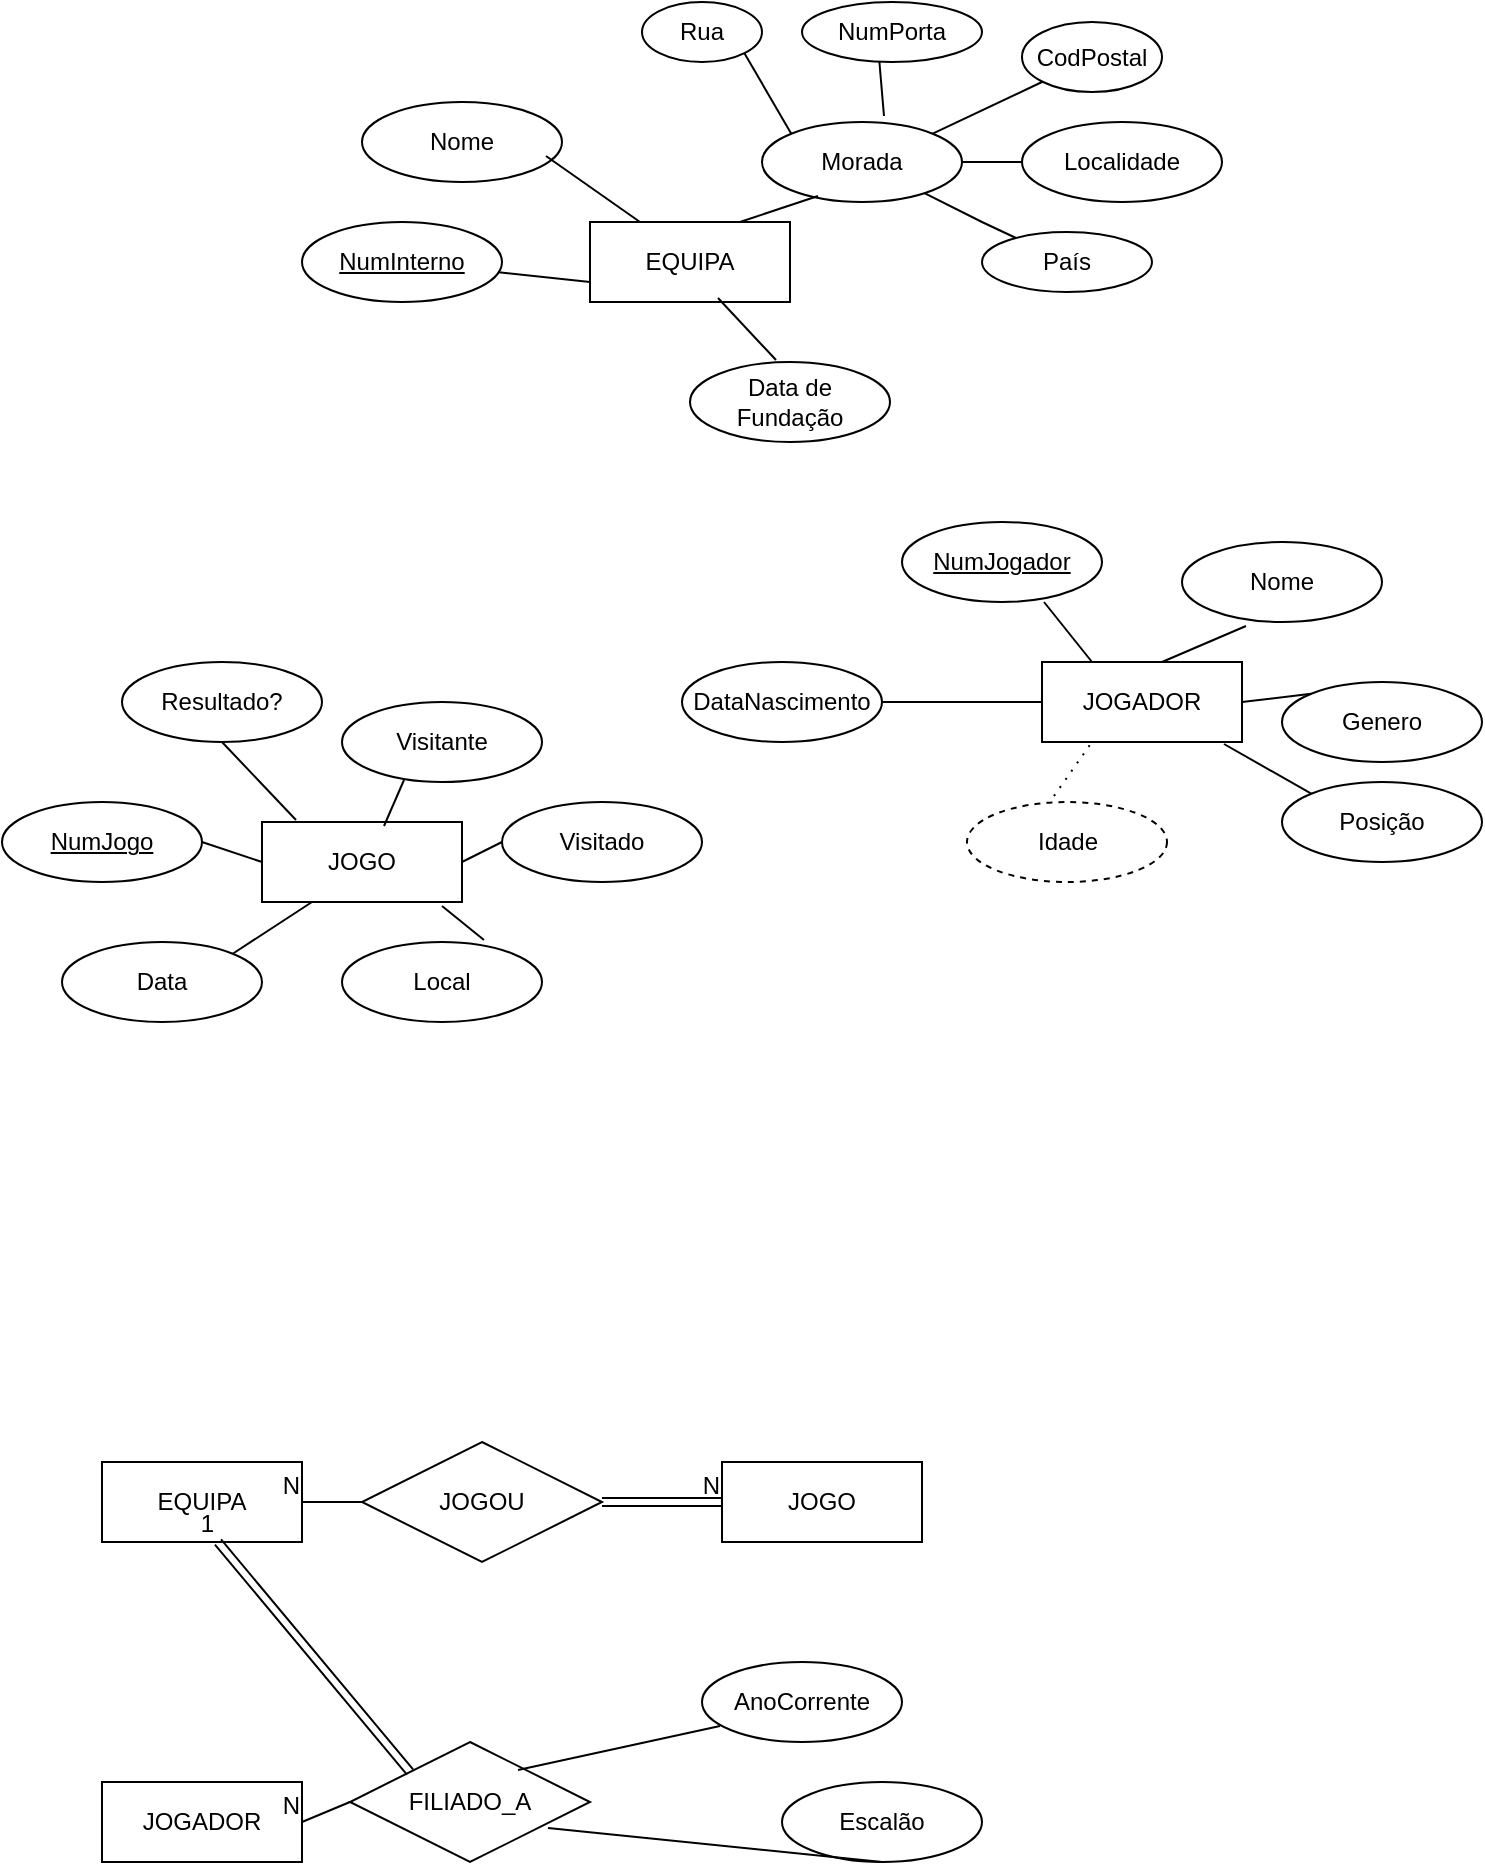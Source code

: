 <mxfile version="24.7.16">
  <diagram name="Página-1" id="2AHKprRBmcTrW26LaSa3">
    <mxGraphModel dx="1434" dy="772" grid="1" gridSize="10" guides="1" tooltips="1" connect="1" arrows="1" fold="1" page="1" pageScale="1" pageWidth="827" pageHeight="1169" math="0" shadow="0">
      <root>
        <mxCell id="0" />
        <mxCell id="1" parent="0" />
        <mxCell id="DbjTEnPl-hI4p3riro60-2" value="EQUIPA" style="whiteSpace=wrap;html=1;align=center;" parent="1" vertex="1">
          <mxGeometry x="314" y="150" width="100" height="40" as="geometry" />
        </mxCell>
        <mxCell id="DbjTEnPl-hI4p3riro60-3" value="Rua" style="ellipse;whiteSpace=wrap;html=1;align=center;" parent="1" vertex="1">
          <mxGeometry x="340" y="40" width="60" height="30" as="geometry" />
        </mxCell>
        <mxCell id="DbjTEnPl-hI4p3riro60-4" value="Nome" style="ellipse;whiteSpace=wrap;html=1;align=center;" parent="1" vertex="1">
          <mxGeometry x="200" y="90" width="100" height="40" as="geometry" />
        </mxCell>
        <mxCell id="DbjTEnPl-hI4p3riro60-5" value="NumPorta" style="ellipse;whiteSpace=wrap;html=1;align=center;" parent="1" vertex="1">
          <mxGeometry x="420" y="40" width="90" height="30" as="geometry" />
        </mxCell>
        <mxCell id="DbjTEnPl-hI4p3riro60-6" value="Morada" style="ellipse;whiteSpace=wrap;html=1;align=center;" parent="1" vertex="1">
          <mxGeometry x="400" y="100" width="100" height="40" as="geometry" />
        </mxCell>
        <mxCell id="DbjTEnPl-hI4p3riro60-7" value="" style="endArrow=none;html=1;rounded=0;exitX=0.75;exitY=0;exitDx=0;exitDy=0;entryX=0.28;entryY=0.925;entryDx=0;entryDy=0;entryPerimeter=0;" parent="1" source="DbjTEnPl-hI4p3riro60-2" target="DbjTEnPl-hI4p3riro60-6" edge="1">
          <mxGeometry relative="1" as="geometry">
            <mxPoint x="330" y="190" as="sourcePoint" />
            <mxPoint x="490" y="190" as="targetPoint" />
          </mxGeometry>
        </mxCell>
        <mxCell id="DbjTEnPl-hI4p3riro60-8" value="" style="endArrow=none;html=1;rounded=0;exitX=1;exitY=1;exitDx=0;exitDy=0;entryX=0;entryY=0;entryDx=0;entryDy=0;" parent="1" source="DbjTEnPl-hI4p3riro60-3" target="DbjTEnPl-hI4p3riro60-6" edge="1">
          <mxGeometry relative="1" as="geometry">
            <mxPoint x="381" y="113" as="sourcePoint" />
            <mxPoint x="420" y="100" as="targetPoint" />
          </mxGeometry>
        </mxCell>
        <mxCell id="DbjTEnPl-hI4p3riro60-9" value="" style="endArrow=none;html=1;rounded=0;exitX=0.61;exitY=-0.075;exitDx=0;exitDy=0;entryX=0.43;entryY=1;entryDx=0;entryDy=0;entryPerimeter=0;exitPerimeter=0;" parent="1" source="DbjTEnPl-hI4p3riro60-6" target="DbjTEnPl-hI4p3riro60-5" edge="1">
          <mxGeometry relative="1" as="geometry">
            <mxPoint x="481" y="100" as="sourcePoint" />
            <mxPoint x="520" y="87" as="targetPoint" />
          </mxGeometry>
        </mxCell>
        <mxCell id="DbjTEnPl-hI4p3riro60-10" value="" style="endArrow=none;html=1;rounded=0;exitX=0;exitY=0.75;exitDx=0;exitDy=0;" parent="1" source="DbjTEnPl-hI4p3riro60-2" target="DbjTEnPl-hI4p3riro60-12" edge="1">
          <mxGeometry relative="1" as="geometry">
            <mxPoint x="370" y="250" as="sourcePoint" />
            <mxPoint x="394" y="290" as="targetPoint" />
          </mxGeometry>
        </mxCell>
        <mxCell id="DbjTEnPl-hI4p3riro60-11" value="" style="endArrow=none;html=1;rounded=0;exitX=0.92;exitY=0.675;exitDx=0;exitDy=0;entryX=0.25;entryY=0;entryDx=0;entryDy=0;exitPerimeter=0;" parent="1" source="DbjTEnPl-hI4p3riro60-4" target="DbjTEnPl-hI4p3riro60-2" edge="1">
          <mxGeometry relative="1" as="geometry">
            <mxPoint x="330" y="100" as="sourcePoint" />
            <mxPoint x="354" y="140" as="targetPoint" />
          </mxGeometry>
        </mxCell>
        <mxCell id="DbjTEnPl-hI4p3riro60-12" value="NumInterno" style="ellipse;whiteSpace=wrap;html=1;align=center;fontStyle=4;" parent="1" vertex="1">
          <mxGeometry x="170" y="150" width="100" height="40" as="geometry" />
        </mxCell>
        <mxCell id="DbjTEnPl-hI4p3riro60-14" value="Localidade" style="ellipse;whiteSpace=wrap;html=1;align=center;" parent="1" vertex="1">
          <mxGeometry x="530" y="100" width="100" height="40" as="geometry" />
        </mxCell>
        <mxCell id="DbjTEnPl-hI4p3riro60-15" value="CodPostal" style="ellipse;whiteSpace=wrap;html=1;align=center;" parent="1" vertex="1">
          <mxGeometry x="530" y="50" width="70" height="35" as="geometry" />
        </mxCell>
        <mxCell id="DbjTEnPl-hI4p3riro60-16" value="País" style="ellipse;whiteSpace=wrap;html=1;align=center;" parent="1" vertex="1">
          <mxGeometry x="510" y="155" width="85" height="30" as="geometry" />
        </mxCell>
        <mxCell id="DbjTEnPl-hI4p3riro60-17" value="Data de Fundação" style="ellipse;whiteSpace=wrap;html=1;align=center;" parent="1" vertex="1">
          <mxGeometry x="364" y="220" width="100" height="40" as="geometry" />
        </mxCell>
        <mxCell id="DbjTEnPl-hI4p3riro60-18" value="" style="endArrow=none;html=1;rounded=0;" parent="1" source="DbjTEnPl-hI4p3riro60-6" target="DbjTEnPl-hI4p3riro60-16" edge="1">
          <mxGeometry relative="1" as="geometry">
            <mxPoint x="470" y="210" as="sourcePoint" />
            <mxPoint x="517" y="243" as="targetPoint" />
            <Array as="points">
              <mxPoint x="510" y="150" />
            </Array>
          </mxGeometry>
        </mxCell>
        <mxCell id="DbjTEnPl-hI4p3riro60-19" value="" style="endArrow=none;html=1;rounded=0;entryX=0.43;entryY=-0.025;entryDx=0;entryDy=0;exitX=0.64;exitY=0.95;exitDx=0;exitDy=0;exitPerimeter=0;entryPerimeter=0;" parent="1" source="DbjTEnPl-hI4p3riro60-2" target="DbjTEnPl-hI4p3riro60-17" edge="1">
          <mxGeometry relative="1" as="geometry">
            <mxPoint x="390" y="200" as="sourcePoint" />
            <mxPoint x="437" y="233" as="targetPoint" />
          </mxGeometry>
        </mxCell>
        <mxCell id="DbjTEnPl-hI4p3riro60-20" value="" style="endArrow=none;html=1;rounded=0;entryX=0;entryY=0.5;entryDx=0;entryDy=0;exitX=1;exitY=0.5;exitDx=0;exitDy=0;" parent="1" source="DbjTEnPl-hI4p3riro60-6" target="DbjTEnPl-hI4p3riro60-14" edge="1">
          <mxGeometry relative="1" as="geometry">
            <mxPoint x="500" y="120" as="sourcePoint" />
            <mxPoint x="546" y="150" as="targetPoint" />
          </mxGeometry>
        </mxCell>
        <mxCell id="DbjTEnPl-hI4p3riro60-21" value="" style="endArrow=none;html=1;rounded=0;exitX=1;exitY=0;exitDx=0;exitDy=0;entryX=0;entryY=1;entryDx=0;entryDy=0;" parent="1" source="DbjTEnPl-hI4p3riro60-6" target="DbjTEnPl-hI4p3riro60-15" edge="1">
          <mxGeometry relative="1" as="geometry">
            <mxPoint x="500" y="90" as="sourcePoint" />
            <mxPoint x="546" y="112" as="targetPoint" />
            <Array as="points" />
          </mxGeometry>
        </mxCell>
        <mxCell id="DbjTEnPl-hI4p3riro60-22" value="JOGADOR" style="whiteSpace=wrap;html=1;align=center;" parent="1" vertex="1">
          <mxGeometry x="540" y="370" width="100" height="40" as="geometry" />
        </mxCell>
        <mxCell id="DbjTEnPl-hI4p3riro60-23" value="DataNascimento" style="ellipse;whiteSpace=wrap;html=1;align=center;" parent="1" vertex="1">
          <mxGeometry x="360" y="370" width="100" height="40" as="geometry" />
        </mxCell>
        <mxCell id="DbjTEnPl-hI4p3riro60-26" value="Genero" style="ellipse;whiteSpace=wrap;html=1;align=center;" parent="1" vertex="1">
          <mxGeometry x="660" y="380" width="100" height="40" as="geometry" />
        </mxCell>
        <mxCell id="DbjTEnPl-hI4p3riro60-27" value="Nome" style="ellipse;whiteSpace=wrap;html=1;align=center;" parent="1" vertex="1">
          <mxGeometry x="610" y="310" width="100" height="40" as="geometry" />
        </mxCell>
        <mxCell id="DbjTEnPl-hI4p3riro60-28" value="NumJogador" style="ellipse;whiteSpace=wrap;html=1;align=center;fontStyle=4;" parent="1" vertex="1">
          <mxGeometry x="470" y="300" width="100" height="40" as="geometry" />
        </mxCell>
        <mxCell id="DbjTEnPl-hI4p3riro60-29" style="edgeStyle=orthogonalEdgeStyle;rounded=0;orthogonalLoop=1;jettySize=auto;html=1;exitX=0.5;exitY=1;exitDx=0;exitDy=0;" parent="1" source="DbjTEnPl-hI4p3riro60-26" target="DbjTEnPl-hI4p3riro60-26" edge="1">
          <mxGeometry relative="1" as="geometry" />
        </mxCell>
        <mxCell id="DbjTEnPl-hI4p3riro60-30" value="Posição" style="ellipse;whiteSpace=wrap;html=1;align=center;" parent="1" vertex="1">
          <mxGeometry x="660" y="430" width="100" height="40" as="geometry" />
        </mxCell>
        <mxCell id="DbjTEnPl-hI4p3riro60-31" value="Idade" style="ellipse;whiteSpace=wrap;html=1;align=center;dashed=1;" parent="1" vertex="1">
          <mxGeometry x="502.5" y="440" width="100" height="40" as="geometry" />
        </mxCell>
        <mxCell id="DbjTEnPl-hI4p3riro60-33" value="" style="endArrow=none;html=1;rounded=0;entryX=0;entryY=0.5;entryDx=0;entryDy=0;exitX=1;exitY=0.5;exitDx=0;exitDy=0;" parent="1" source="DbjTEnPl-hI4p3riro60-23" target="DbjTEnPl-hI4p3riro60-22" edge="1">
          <mxGeometry relative="1" as="geometry">
            <mxPoint x="490" y="390" as="sourcePoint" />
            <mxPoint x="490" y="390" as="targetPoint" />
          </mxGeometry>
        </mxCell>
        <mxCell id="DbjTEnPl-hI4p3riro60-34" value="" style="endArrow=none;html=1;rounded=0;entryX=0.71;entryY=1;entryDx=0;entryDy=0;exitX=0.25;exitY=0;exitDx=0;exitDy=0;entryPerimeter=0;" parent="1" source="DbjTEnPl-hI4p3riro60-22" target="DbjTEnPl-hI4p3riro60-28" edge="1">
          <mxGeometry relative="1" as="geometry">
            <mxPoint x="470" y="400" as="sourcePoint" />
            <mxPoint x="550" y="400" as="targetPoint" />
          </mxGeometry>
        </mxCell>
        <mxCell id="DbjTEnPl-hI4p3riro60-35" value="" style="endArrow=none;html=1;rounded=0;entryX=0.32;entryY=1.05;entryDx=0;entryDy=0;exitX=0.6;exitY=0;exitDx=0;exitDy=0;exitPerimeter=0;entryPerimeter=0;" parent="1" source="DbjTEnPl-hI4p3riro60-22" target="DbjTEnPl-hI4p3riro60-27" edge="1">
          <mxGeometry relative="1" as="geometry">
            <mxPoint x="610" y="350" as="sourcePoint" />
            <mxPoint x="690" y="350" as="targetPoint" />
          </mxGeometry>
        </mxCell>
        <mxCell id="DbjTEnPl-hI4p3riro60-36" value="" style="endArrow=none;html=1;rounded=0;entryX=0.25;entryY=1;entryDx=0;entryDy=0;exitX=0.435;exitY=-0.075;exitDx=0;exitDy=0;exitPerimeter=0;dashed=1;dashPattern=1 4;" parent="1" source="DbjTEnPl-hI4p3riro60-31" target="DbjTEnPl-hI4p3riro60-22" edge="1">
          <mxGeometry relative="1" as="geometry">
            <mxPoint x="490" y="420" as="sourcePoint" />
            <mxPoint x="570" y="420" as="targetPoint" />
          </mxGeometry>
        </mxCell>
        <mxCell id="DbjTEnPl-hI4p3riro60-37" value="" style="endArrow=none;html=1;rounded=0;entryX=0;entryY=0;entryDx=0;entryDy=0;exitX=1;exitY=0.5;exitDx=0;exitDy=0;" parent="1" source="DbjTEnPl-hI4p3riro60-22" target="DbjTEnPl-hI4p3riro60-26" edge="1">
          <mxGeometry relative="1" as="geometry">
            <mxPoint x="640" y="380" as="sourcePoint" />
            <mxPoint x="652" y="362" as="targetPoint" />
          </mxGeometry>
        </mxCell>
        <mxCell id="DbjTEnPl-hI4p3riro60-38" value="" style="endArrow=none;html=1;rounded=0;entryX=0;entryY=0;entryDx=0;entryDy=0;exitX=0.91;exitY=1.025;exitDx=0;exitDy=0;exitPerimeter=0;" parent="1" source="DbjTEnPl-hI4p3riro60-22" target="DbjTEnPl-hI4p3riro60-30" edge="1">
          <mxGeometry relative="1" as="geometry">
            <mxPoint x="650" y="400" as="sourcePoint" />
            <mxPoint x="685" y="396" as="targetPoint" />
          </mxGeometry>
        </mxCell>
        <mxCell id="DbjTEnPl-hI4p3riro60-39" value="JOGO" style="whiteSpace=wrap;html=1;align=center;" parent="1" vertex="1">
          <mxGeometry x="150" y="450" width="100" height="40" as="geometry" />
        </mxCell>
        <mxCell id="DbjTEnPl-hI4p3riro60-40" value="Resultado?" style="ellipse;whiteSpace=wrap;html=1;align=center;" parent="1" vertex="1">
          <mxGeometry x="80" y="370" width="100" height="40" as="geometry" />
        </mxCell>
        <mxCell id="DbjTEnPl-hI4p3riro60-41" value="Visitante" style="ellipse;whiteSpace=wrap;html=1;align=center;" parent="1" vertex="1">
          <mxGeometry x="190" y="390" width="100" height="40" as="geometry" />
        </mxCell>
        <mxCell id="DbjTEnPl-hI4p3riro60-42" value="Visitado" style="ellipse;whiteSpace=wrap;html=1;align=center;" parent="1" vertex="1">
          <mxGeometry x="270" y="440" width="100" height="40" as="geometry" />
        </mxCell>
        <mxCell id="DbjTEnPl-hI4p3riro60-43" value="Local" style="ellipse;whiteSpace=wrap;html=1;align=center;" parent="1" vertex="1">
          <mxGeometry x="190" y="510" width="100" height="40" as="geometry" />
        </mxCell>
        <mxCell id="DbjTEnPl-hI4p3riro60-44" value="Data" style="ellipse;whiteSpace=wrap;html=1;align=center;" parent="1" vertex="1">
          <mxGeometry x="50" y="510" width="100" height="40" as="geometry" />
        </mxCell>
        <mxCell id="DbjTEnPl-hI4p3riro60-45" value="NumJogo" style="ellipse;whiteSpace=wrap;html=1;align=center;fontStyle=4;" parent="1" vertex="1">
          <mxGeometry x="20" y="440" width="100" height="40" as="geometry" />
        </mxCell>
        <mxCell id="DbjTEnPl-hI4p3riro60-46" value="" style="endArrow=none;html=1;rounded=0;exitX=0.31;exitY=0.975;exitDx=0;exitDy=0;exitPerimeter=0;entryX=0.61;entryY=0.05;entryDx=0;entryDy=0;entryPerimeter=0;" parent="1" source="DbjTEnPl-hI4p3riro60-41" target="DbjTEnPl-hI4p3riro60-39" edge="1">
          <mxGeometry relative="1" as="geometry">
            <mxPoint x="330" y="390" as="sourcePoint" />
            <mxPoint x="490" y="390" as="targetPoint" />
          </mxGeometry>
        </mxCell>
        <mxCell id="DbjTEnPl-hI4p3riro60-47" value="" style="endArrow=none;html=1;rounded=0;exitX=0;exitY=0.5;exitDx=0;exitDy=0;entryX=1;entryY=0.5;entryDx=0;entryDy=0;" parent="1" source="DbjTEnPl-hI4p3riro60-42" target="DbjTEnPl-hI4p3riro60-39" edge="1">
          <mxGeometry relative="1" as="geometry">
            <mxPoint x="231" y="439" as="sourcePoint" />
            <mxPoint x="221" y="462" as="targetPoint" />
          </mxGeometry>
        </mxCell>
        <mxCell id="DbjTEnPl-hI4p3riro60-48" value="" style="endArrow=none;html=1;rounded=0;exitX=0.71;exitY=-0.025;exitDx=0;exitDy=0;entryX=0.9;entryY=1.05;entryDx=0;entryDy=0;exitPerimeter=0;entryPerimeter=0;" parent="1" source="DbjTEnPl-hI4p3riro60-43" target="DbjTEnPl-hI4p3riro60-39" edge="1">
          <mxGeometry relative="1" as="geometry">
            <mxPoint x="280" y="470" as="sourcePoint" />
            <mxPoint x="260" y="480" as="targetPoint" />
          </mxGeometry>
        </mxCell>
        <mxCell id="DbjTEnPl-hI4p3riro60-49" value="" style="endArrow=none;html=1;rounded=0;exitX=0.25;exitY=1;exitDx=0;exitDy=0;entryX=1;entryY=0;entryDx=0;entryDy=0;" parent="1" source="DbjTEnPl-hI4p3riro60-39" target="DbjTEnPl-hI4p3riro60-44" edge="1">
          <mxGeometry relative="1" as="geometry">
            <mxPoint x="290" y="480" as="sourcePoint" />
            <mxPoint x="270" y="490" as="targetPoint" />
          </mxGeometry>
        </mxCell>
        <mxCell id="DbjTEnPl-hI4p3riro60-50" value="" style="endArrow=none;html=1;rounded=0;exitX=0.5;exitY=1;exitDx=0;exitDy=0;entryX=0.17;entryY=-0.025;entryDx=0;entryDy=0;entryPerimeter=0;" parent="1" source="DbjTEnPl-hI4p3riro60-40" target="DbjTEnPl-hI4p3riro60-39" edge="1">
          <mxGeometry relative="1" as="geometry">
            <mxPoint x="300" y="490" as="sourcePoint" />
            <mxPoint x="280" y="500" as="targetPoint" />
          </mxGeometry>
        </mxCell>
        <mxCell id="DbjTEnPl-hI4p3riro60-51" value="" style="endArrow=none;html=1;rounded=0;exitX=0;exitY=0.5;exitDx=0;exitDy=0;entryX=1;entryY=0.5;entryDx=0;entryDy=0;" parent="1" source="DbjTEnPl-hI4p3riro60-39" target="DbjTEnPl-hI4p3riro60-45" edge="1">
          <mxGeometry relative="1" as="geometry">
            <mxPoint x="310" y="500" as="sourcePoint" />
            <mxPoint x="290" y="510" as="targetPoint" />
          </mxGeometry>
        </mxCell>
        <mxCell id="DbjTEnPl-hI4p3riro60-53" value="JOGOU" style="shape=rhombus;perimeter=rhombusPerimeter;whiteSpace=wrap;html=1;align=center;" parent="1" vertex="1">
          <mxGeometry x="200" y="760" width="120" height="60" as="geometry" />
        </mxCell>
        <mxCell id="DbjTEnPl-hI4p3riro60-54" value="EQUIPA" style="whiteSpace=wrap;html=1;align=center;" parent="1" vertex="1">
          <mxGeometry x="70" y="770" width="100" height="40" as="geometry" />
        </mxCell>
        <mxCell id="DbjTEnPl-hI4p3riro60-55" value="JOGO" style="whiteSpace=wrap;html=1;align=center;" parent="1" vertex="1">
          <mxGeometry x="380" y="770" width="100" height="40" as="geometry" />
        </mxCell>
        <mxCell id="DbjTEnPl-hI4p3riro60-73" value="FILIADO_A" style="shape=rhombus;perimeter=rhombusPerimeter;whiteSpace=wrap;html=1;align=center;" parent="1" vertex="1">
          <mxGeometry x="194" y="910" width="120" height="60" as="geometry" />
        </mxCell>
        <mxCell id="DbjTEnPl-hI4p3riro60-74" value="JOGADOR" style="whiteSpace=wrap;html=1;align=center;" parent="1" vertex="1">
          <mxGeometry x="70" y="930" width="100" height="40" as="geometry" />
        </mxCell>
        <mxCell id="DbjTEnPl-hI4p3riro60-116" value="Escalão" style="ellipse;whiteSpace=wrap;html=1;align=center;" parent="1" vertex="1">
          <mxGeometry x="410" y="930" width="100" height="40" as="geometry" />
        </mxCell>
        <mxCell id="DbjTEnPl-hI4p3riro60-117" value="" style="endArrow=none;html=1;rounded=0;exitX=0.5;exitY=1;exitDx=0;exitDy=0;entryX=0.825;entryY=0.717;entryDx=0;entryDy=0;entryPerimeter=0;" parent="1" source="DbjTEnPl-hI4p3riro60-116" target="DbjTEnPl-hI4p3riro60-73" edge="1">
          <mxGeometry relative="1" as="geometry">
            <mxPoint x="330" y="990" as="sourcePoint" />
            <mxPoint x="490" y="990" as="targetPoint" />
          </mxGeometry>
        </mxCell>
        <mxCell id="DbjTEnPl-hI4p3riro60-119" value="" style="endArrow=none;html=1;rounded=0;exitX=0.7;exitY=0.233;exitDx=0;exitDy=0;exitPerimeter=0;entryX=0.09;entryY=0.8;entryDx=0;entryDy=0;entryPerimeter=0;" parent="1" source="DbjTEnPl-hI4p3riro60-73" target="DbjTEnPl-hI4p3riro60-131" edge="1">
          <mxGeometry relative="1" as="geometry">
            <mxPoint x="330" y="990" as="sourcePoint" />
            <mxPoint x="370" y="910" as="targetPoint" />
          </mxGeometry>
        </mxCell>
        <mxCell id="DbjTEnPl-hI4p3riro60-123" value="" style="shape=link;html=1;rounded=0;exitX=1;exitY=0.5;exitDx=0;exitDy=0;entryX=0;entryY=0.5;entryDx=0;entryDy=0;" parent="1" source="DbjTEnPl-hI4p3riro60-53" target="DbjTEnPl-hI4p3riro60-55" edge="1">
          <mxGeometry relative="1" as="geometry">
            <mxPoint x="330" y="990" as="sourcePoint" />
            <mxPoint x="490" y="990" as="targetPoint" />
          </mxGeometry>
        </mxCell>
        <mxCell id="DbjTEnPl-hI4p3riro60-124" value="N" style="resizable=0;html=1;whiteSpace=wrap;align=right;verticalAlign=bottom;" parent="DbjTEnPl-hI4p3riro60-123" connectable="0" vertex="1">
          <mxGeometry x="1" relative="1" as="geometry" />
        </mxCell>
        <mxCell id="DbjTEnPl-hI4p3riro60-125" value="" style="endArrow=none;html=1;rounded=0;entryX=1;entryY=0.5;entryDx=0;entryDy=0;exitX=0;exitY=0.5;exitDx=0;exitDy=0;" parent="1" source="DbjTEnPl-hI4p3riro60-73" target="DbjTEnPl-hI4p3riro60-74" edge="1">
          <mxGeometry relative="1" as="geometry">
            <mxPoint x="330" y="990" as="sourcePoint" />
            <mxPoint x="490" y="990" as="targetPoint" />
          </mxGeometry>
        </mxCell>
        <mxCell id="DbjTEnPl-hI4p3riro60-126" value="N" style="resizable=0;html=1;whiteSpace=wrap;align=right;verticalAlign=bottom;" parent="DbjTEnPl-hI4p3riro60-125" connectable="0" vertex="1">
          <mxGeometry x="1" relative="1" as="geometry" />
        </mxCell>
        <mxCell id="DbjTEnPl-hI4p3riro60-127" value="" style="endArrow=none;html=1;rounded=0;entryX=1;entryY=0.5;entryDx=0;entryDy=0;exitX=0;exitY=0.5;exitDx=0;exitDy=0;" parent="1" source="DbjTEnPl-hI4p3riro60-53" target="DbjTEnPl-hI4p3riro60-54" edge="1">
          <mxGeometry relative="1" as="geometry">
            <mxPoint x="330" y="990" as="sourcePoint" />
            <mxPoint x="490" y="990" as="targetPoint" />
          </mxGeometry>
        </mxCell>
        <mxCell id="DbjTEnPl-hI4p3riro60-128" value="N" style="resizable=0;html=1;whiteSpace=wrap;align=right;verticalAlign=bottom;" parent="DbjTEnPl-hI4p3riro60-127" connectable="0" vertex="1">
          <mxGeometry x="1" relative="1" as="geometry" />
        </mxCell>
        <mxCell id="DbjTEnPl-hI4p3riro60-129" value="" style="shape=link;html=1;rounded=0;entryX=0.58;entryY=1;entryDx=0;entryDy=0;entryPerimeter=0;exitX=0;exitY=0;exitDx=0;exitDy=0;" parent="1" source="DbjTEnPl-hI4p3riro60-73" target="DbjTEnPl-hI4p3riro60-54" edge="1">
          <mxGeometry relative="1" as="geometry">
            <mxPoint x="330" y="890" as="sourcePoint" />
            <mxPoint x="490" y="890" as="targetPoint" />
          </mxGeometry>
        </mxCell>
        <mxCell id="DbjTEnPl-hI4p3riro60-130" value="1" style="resizable=0;html=1;whiteSpace=wrap;align=right;verticalAlign=bottom;" parent="DbjTEnPl-hI4p3riro60-129" connectable="0" vertex="1">
          <mxGeometry x="1" relative="1" as="geometry" />
        </mxCell>
        <mxCell id="DbjTEnPl-hI4p3riro60-131" value="AnoCorrente" style="ellipse;whiteSpace=wrap;html=1;align=center;" parent="1" vertex="1">
          <mxGeometry x="370" y="870" width="100" height="40" as="geometry" />
        </mxCell>
      </root>
    </mxGraphModel>
  </diagram>
</mxfile>
